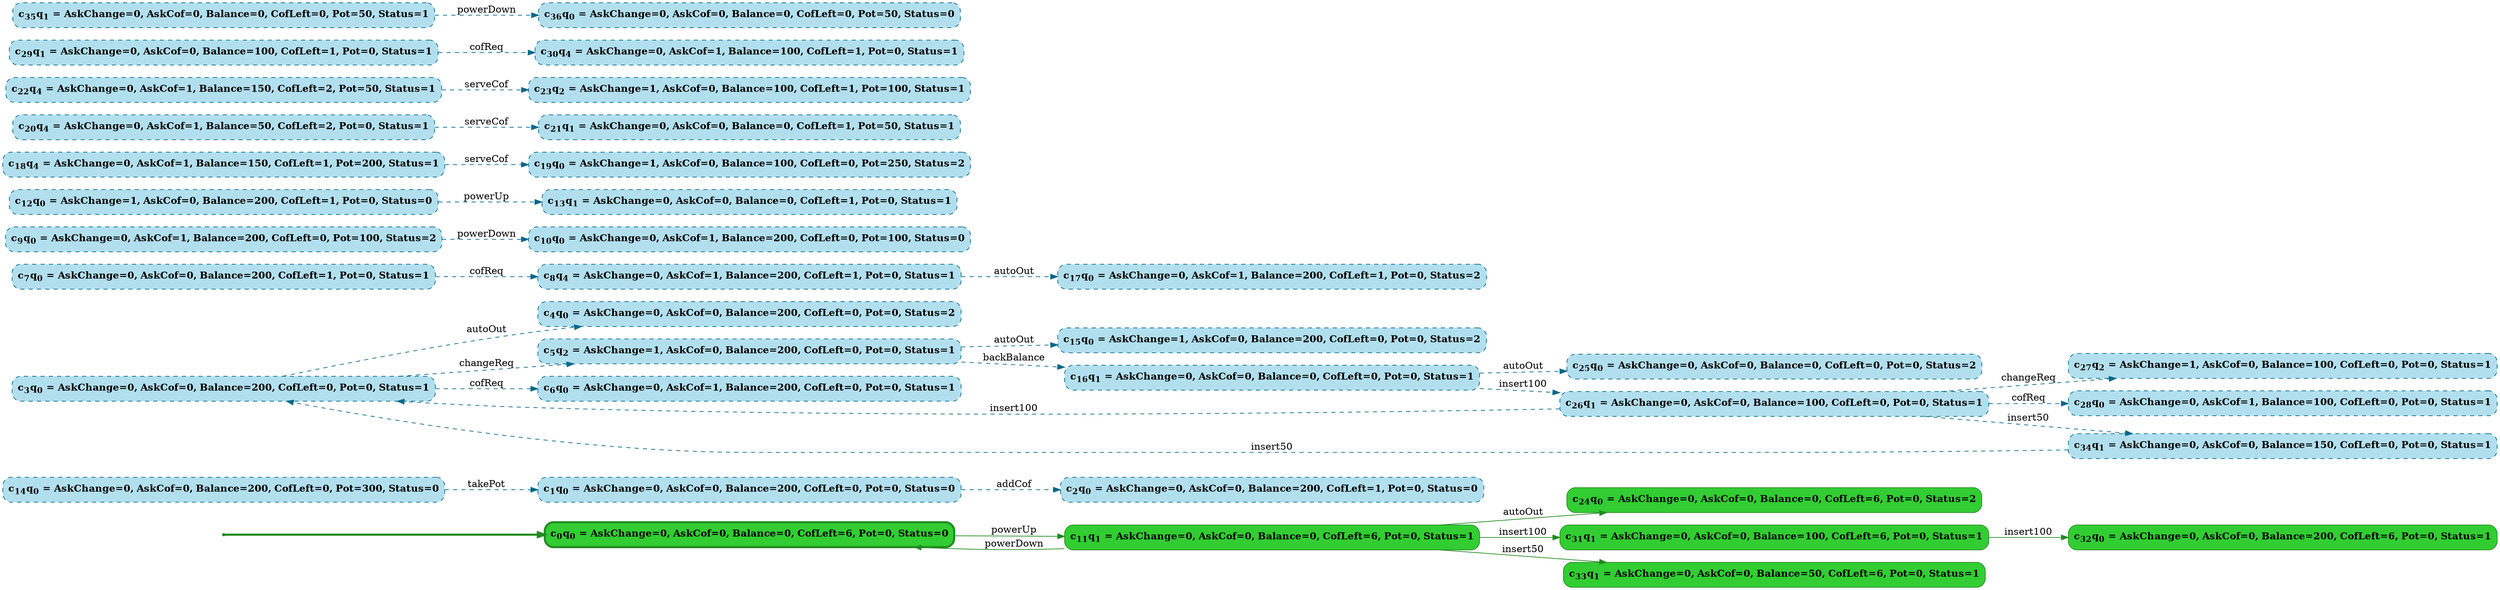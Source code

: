 digraph g {

	rankdir="LR"

	__invisible__[shape="point", color="forestgreen"]
	c0q0[label=<<b>c<sub>0</sub>q<sub>0</sub> = AskChange=0, AskCof=0, Balance=0, CofLeft=6, Pot=0, Status=0</b>>, shape="box", style="rounded, filled", fillcolor="limegreen", color="forestgreen", penwidth=3] // Initial
	c11q1[label=<<b>c<sub>11</sub>q<sub>1</sub> = AskChange=0, AskCof=0, Balance=0, CofLeft=6, Pot=0, Status=1</b>>, shape="box", style="rounded, filled", fillcolor="limegreen", color="forestgreen"]
	c24q0[label=<<b>c<sub>24</sub>q<sub>0</sub> = AskChange=0, AskCof=0, Balance=0, CofLeft=6, Pot=0, Status=2</b>>, shape="box", style="rounded, filled", fillcolor="limegreen", color="forestgreen"]
	c31q1[label=<<b>c<sub>31</sub>q<sub>1</sub> = AskChange=0, AskCof=0, Balance=100, CofLeft=6, Pot=0, Status=1</b>>, shape="box", style="rounded, filled", fillcolor="limegreen", color="forestgreen"]
	c32q0[label=<<b>c<sub>32</sub>q<sub>0</sub> = AskChange=0, AskCof=0, Balance=200, CofLeft=6, Pot=0, Status=1</b>>, shape="box", style="rounded, filled", fillcolor="limegreen", color="forestgreen"]
	c33q1[label=<<b>c<sub>33</sub>q<sub>1</sub> = AskChange=0, AskCof=0, Balance=50, CofLeft=6, Pot=0, Status=1</b>>, shape="box", style="rounded, filled", fillcolor="limegreen", color="forestgreen"]
	c1q0[label=<<b>c<sub>1</sub>q<sub>0</sub> = AskChange=0, AskCof=0, Balance=200, CofLeft=0, Pot=0, Status=0</b>>, shape="box", style="rounded, filled, dashed", fillcolor="lightblue2", color="deepskyblue4"]
	c2q0[label=<<b>c<sub>2</sub>q<sub>0</sub> = AskChange=0, AskCof=0, Balance=200, CofLeft=1, Pot=0, Status=0</b>>, shape="box", style="rounded, filled, dashed", fillcolor="lightblue2", color="deepskyblue4"]
	c3q0[label=<<b>c<sub>3</sub>q<sub>0</sub> = AskChange=0, AskCof=0, Balance=200, CofLeft=0, Pot=0, Status=1</b>>, shape="box", style="rounded, filled, dashed", fillcolor="lightblue2", color="deepskyblue4"]
	c4q0[label=<<b>c<sub>4</sub>q<sub>0</sub> = AskChange=0, AskCof=0, Balance=200, CofLeft=0, Pot=0, Status=2</b>>, shape="box", style="rounded, filled, dashed", fillcolor="lightblue2", color="deepskyblue4"]
	c5q2[label=<<b>c<sub>5</sub>q<sub>2</sub> = AskChange=1, AskCof=0, Balance=200, CofLeft=0, Pot=0, Status=1</b>>, shape="box", style="rounded, filled, dashed", fillcolor="lightblue2", color="deepskyblue4"]
	c6q0[label=<<b>c<sub>6</sub>q<sub>0</sub> = AskChange=0, AskCof=1, Balance=200, CofLeft=0, Pot=0, Status=1</b>>, shape="box", style="rounded, filled, dashed", fillcolor="lightblue2", color="deepskyblue4"]
	c7q0[label=<<b>c<sub>7</sub>q<sub>0</sub> = AskChange=0, AskCof=0, Balance=200, CofLeft=1, Pot=0, Status=1</b>>, shape="box", style="rounded, filled, dashed", fillcolor="lightblue2", color="deepskyblue4"]
	c8q4[label=<<b>c<sub>8</sub>q<sub>4</sub> = AskChange=0, AskCof=1, Balance=200, CofLeft=1, Pot=0, Status=1</b>>, shape="box", style="rounded, filled, dashed", fillcolor="lightblue2", color="deepskyblue4"]
	c9q0[label=<<b>c<sub>9</sub>q<sub>0</sub> = AskChange=0, AskCof=1, Balance=200, CofLeft=0, Pot=100, Status=2</b>>, shape="box", style="rounded, filled, dashed", fillcolor="lightblue2", color="deepskyblue4"]
	c10q0[label=<<b>c<sub>10</sub>q<sub>0</sub> = AskChange=0, AskCof=1, Balance=200, CofLeft=0, Pot=100, Status=0</b>>, shape="box", style="rounded, filled, dashed", fillcolor="lightblue2", color="deepskyblue4"]
	c12q0[label=<<b>c<sub>12</sub>q<sub>0</sub> = AskChange=1, AskCof=0, Balance=200, CofLeft=1, Pot=0, Status=0</b>>, shape="box", style="rounded, filled, dashed", fillcolor="lightblue2", color="deepskyblue4"]
	c13q1[label=<<b>c<sub>13</sub>q<sub>1</sub> = AskChange=0, AskCof=0, Balance=0, CofLeft=1, Pot=0, Status=1</b>>, shape="box", style="rounded, filled, dashed", fillcolor="lightblue2", color="deepskyblue4"]
	c14q0[label=<<b>c<sub>14</sub>q<sub>0</sub> = AskChange=0, AskCof=0, Balance=200, CofLeft=0, Pot=300, Status=0</b>>, shape="box", style="rounded, filled, dashed", fillcolor="lightblue2", color="deepskyblue4"]
	c15q0[label=<<b>c<sub>15</sub>q<sub>0</sub> = AskChange=1, AskCof=0, Balance=200, CofLeft=0, Pot=0, Status=2</b>>, shape="box", style="rounded, filled, dashed", fillcolor="lightblue2", color="deepskyblue4"]
	c16q1[label=<<b>c<sub>16</sub>q<sub>1</sub> = AskChange=0, AskCof=0, Balance=0, CofLeft=0, Pot=0, Status=1</b>>, shape="box", style="rounded, filled, dashed", fillcolor="lightblue2", color="deepskyblue4"]
	c17q0[label=<<b>c<sub>17</sub>q<sub>0</sub> = AskChange=0, AskCof=1, Balance=200, CofLeft=1, Pot=0, Status=2</b>>, shape="box", style="rounded, filled, dashed", fillcolor="lightblue2", color="deepskyblue4"]
	c18q4[label=<<b>c<sub>18</sub>q<sub>4</sub> = AskChange=0, AskCof=1, Balance=150, CofLeft=1, Pot=200, Status=1</b>>, shape="box", style="rounded, filled, dashed", fillcolor="lightblue2", color="deepskyblue4"]
	c19q0[label=<<b>c<sub>19</sub>q<sub>0</sub> = AskChange=1, AskCof=0, Balance=100, CofLeft=0, Pot=250, Status=2</b>>, shape="box", style="rounded, filled, dashed", fillcolor="lightblue2", color="deepskyblue4"]
	c20q4[label=<<b>c<sub>20</sub>q<sub>4</sub> = AskChange=0, AskCof=1, Balance=50, CofLeft=2, Pot=0, Status=1</b>>, shape="box", style="rounded, filled, dashed", fillcolor="lightblue2", color="deepskyblue4"]
	c21q1[label=<<b>c<sub>21</sub>q<sub>1</sub> = AskChange=0, AskCof=0, Balance=0, CofLeft=1, Pot=50, Status=1</b>>, shape="box", style="rounded, filled, dashed", fillcolor="lightblue2", color="deepskyblue4"]
	c22q4[label=<<b>c<sub>22</sub>q<sub>4</sub> = AskChange=0, AskCof=1, Balance=150, CofLeft=2, Pot=50, Status=1</b>>, shape="box", style="rounded, filled, dashed", fillcolor="lightblue2", color="deepskyblue4"]
	c23q2[label=<<b>c<sub>23</sub>q<sub>2</sub> = AskChange=1, AskCof=0, Balance=100, CofLeft=1, Pot=100, Status=1</b>>, shape="box", style="rounded, filled, dashed", fillcolor="lightblue2", color="deepskyblue4"]
	c25q0[label=<<b>c<sub>25</sub>q<sub>0</sub> = AskChange=0, AskCof=0, Balance=0, CofLeft=0, Pot=0, Status=2</b>>, shape="box", style="rounded, filled, dashed", fillcolor="lightblue2", color="deepskyblue4"]
	c26q1[label=<<b>c<sub>26</sub>q<sub>1</sub> = AskChange=0, AskCof=0, Balance=100, CofLeft=0, Pot=0, Status=1</b>>, shape="box", style="rounded, filled, dashed", fillcolor="lightblue2", color="deepskyblue4"]
	c27q2[label=<<b>c<sub>27</sub>q<sub>2</sub> = AskChange=1, AskCof=0, Balance=100, CofLeft=0, Pot=0, Status=1</b>>, shape="box", style="rounded, filled, dashed", fillcolor="lightblue2", color="deepskyblue4"]
	c28q0[label=<<b>c<sub>28</sub>q<sub>0</sub> = AskChange=0, AskCof=1, Balance=100, CofLeft=0, Pot=0, Status=1</b>>, shape="box", style="rounded, filled, dashed", fillcolor="lightblue2", color="deepskyblue4"]
	c29q1[label=<<b>c<sub>29</sub>q<sub>1</sub> = AskChange=0, AskCof=0, Balance=100, CofLeft=1, Pot=0, Status=1</b>>, shape="box", style="rounded, filled, dashed", fillcolor="lightblue2", color="deepskyblue4"]
	c30q4[label=<<b>c<sub>30</sub>q<sub>4</sub> = AskChange=0, AskCof=1, Balance=100, CofLeft=1, Pot=0, Status=1</b>>, shape="box", style="rounded, filled, dashed", fillcolor="lightblue2", color="deepskyblue4"]
	c34q1[label=<<b>c<sub>34</sub>q<sub>1</sub> = AskChange=0, AskCof=0, Balance=150, CofLeft=0, Pot=0, Status=1</b>>, shape="box", style="rounded, filled, dashed", fillcolor="lightblue2", color="deepskyblue4"]
	c35q1[label=<<b>c<sub>35</sub>q<sub>1</sub> = AskChange=0, AskCof=0, Balance=0, CofLeft=0, Pot=50, Status=1</b>>, shape="box", style="rounded, filled, dashed", fillcolor="lightblue2", color="deepskyblue4"]
	c36q0[label=<<b>c<sub>36</sub>q<sub>0</sub> = AskChange=0, AskCof=0, Balance=0, CofLeft=0, Pot=50, Status=0</b>>, shape="box", style="rounded, filled, dashed", fillcolor="lightblue2", color="deepskyblue4"]

	__invisible__ -> c0q0[penwidth=3, color="forestgreen"]
	c0q0 -> c11q1[label=<powerUp>, color="forestgreen"]
	c11q1 -> c24q0[label=<autoOut>, color="forestgreen"]
	c11q1 -> c31q1[label=<insert100>, color="forestgreen"]
	c31q1 -> c32q0[label=<insert100>, color="forestgreen"]
	c11q1 -> c33q1[label=<insert50>, color="forestgreen"]
	c11q1 -> c0q0[label=<powerDown>, color="forestgreen"]
	c1q0 -> c2q0[label=<addCof>, color="deepskyblue4", style="dashed"]
	c3q0 -> c4q0[label=<autoOut>, color="deepskyblue4", style="dashed"]
	c3q0 -> c5q2[label=<changeReq>, color="deepskyblue4", style="dashed"]
	c3q0 -> c6q0[label=<cofReq>, color="deepskyblue4", style="dashed"]
	c7q0 -> c8q4[label=<cofReq>, color="deepskyblue4", style="dashed"]
	c9q0 -> c10q0[label=<powerDown>, color="deepskyblue4", style="dashed"]
	c12q0 -> c13q1[label=<powerUp>, color="deepskyblue4", style="dashed"]
	c14q0 -> c1q0[label=<takePot>, color="deepskyblue4", style="dashed"]
	c5q2 -> c15q0[label=<autoOut>, color="deepskyblue4", style="dashed"]
	c5q2 -> c16q1[label=<backBalance>, color="deepskyblue4", style="dashed"]
	c8q4 -> c17q0[label=<autoOut>, color="deepskyblue4", style="dashed"]
	c18q4 -> c19q0[label=<serveCof>, color="deepskyblue4", style="dashed"]
	c20q4 -> c21q1[label=<serveCof>, color="deepskyblue4", style="dashed"]
	c22q4 -> c23q2[label=<serveCof>, color="deepskyblue4", style="dashed"]
	c16q1 -> c25q0[label=<autoOut>, color="deepskyblue4", style="dashed"]
	c26q1 -> c27q2[label=<changeReq>, color="deepskyblue4", style="dashed"]
	c26q1 -> c28q0[label=<cofReq>, color="deepskyblue4", style="dashed"]
	c29q1 -> c30q4[label=<cofReq>, color="deepskyblue4", style="dashed"]
	c16q1 -> c26q1[label=<insert100>, color="deepskyblue4", style="dashed"]
	c26q1 -> c3q0[label=<insert100>, color="deepskyblue4", style="dashed"]
	c26q1 -> c34q1[label=<insert50>, color="deepskyblue4", style="dashed"]
	c34q1 -> c3q0[label=<insert50>, color="deepskyblue4", style="dashed"]
	c35q1 -> c36q0[label=<powerDown>, color="deepskyblue4", style="dashed"]

}
